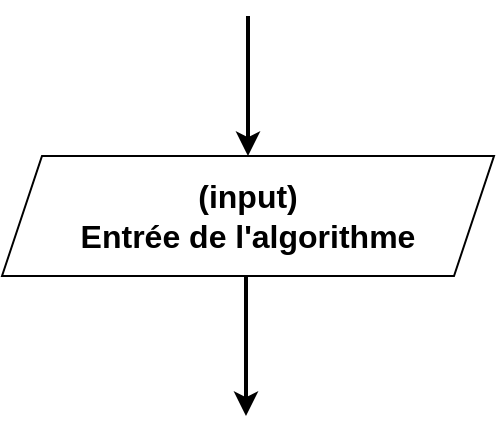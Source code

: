 <mxfile version="20.3.0" type="device"><diagram id="JkFksLnNDaaFWxmOfQ-Q" name="Page-1"><mxGraphModel dx="1102" dy="685" grid="1" gridSize="10" guides="1" tooltips="1" connect="1" arrows="1" fold="1" page="1" pageScale="1" pageWidth="827" pageHeight="1169" math="0" shadow="0"><root><mxCell id="0"/><mxCell id="1" parent="0"/><mxCell id="J8V9O7PXwGPqrfuurSpV-1" value="&lt;b style=&quot;font-size: 16px;&quot;&gt;(input)&lt;br&gt;Entrée de l'algorithme&lt;/b&gt;" style="shape=parallelogram;perimeter=parallelogramPerimeter;whiteSpace=wrap;html=1;fixedSize=1;" vertex="1" parent="1"><mxGeometry x="291" y="140" width="246" height="60" as="geometry"/></mxCell><mxCell id="J8V9O7PXwGPqrfuurSpV-2" value="" style="endArrow=classic;html=1;rounded=0;fontSize=16;entryX=0.5;entryY=0;entryDx=0;entryDy=0;strokeWidth=2;" edge="1" parent="1" target="J8V9O7PXwGPqrfuurSpV-1"><mxGeometry width="50" height="50" relative="1" as="geometry"><mxPoint x="414" y="70" as="sourcePoint"/><mxPoint x="440" y="320" as="targetPoint"/></mxGeometry></mxCell><mxCell id="J8V9O7PXwGPqrfuurSpV-3" value="" style="endArrow=classic;html=1;rounded=0;fontSize=16;entryX=0.5;entryY=0;entryDx=0;entryDy=0;strokeWidth=2;" edge="1" parent="1"><mxGeometry width="50" height="50" relative="1" as="geometry"><mxPoint x="413" y="200" as="sourcePoint"/><mxPoint x="413" y="270" as="targetPoint"/></mxGeometry></mxCell></root></mxGraphModel></diagram></mxfile>